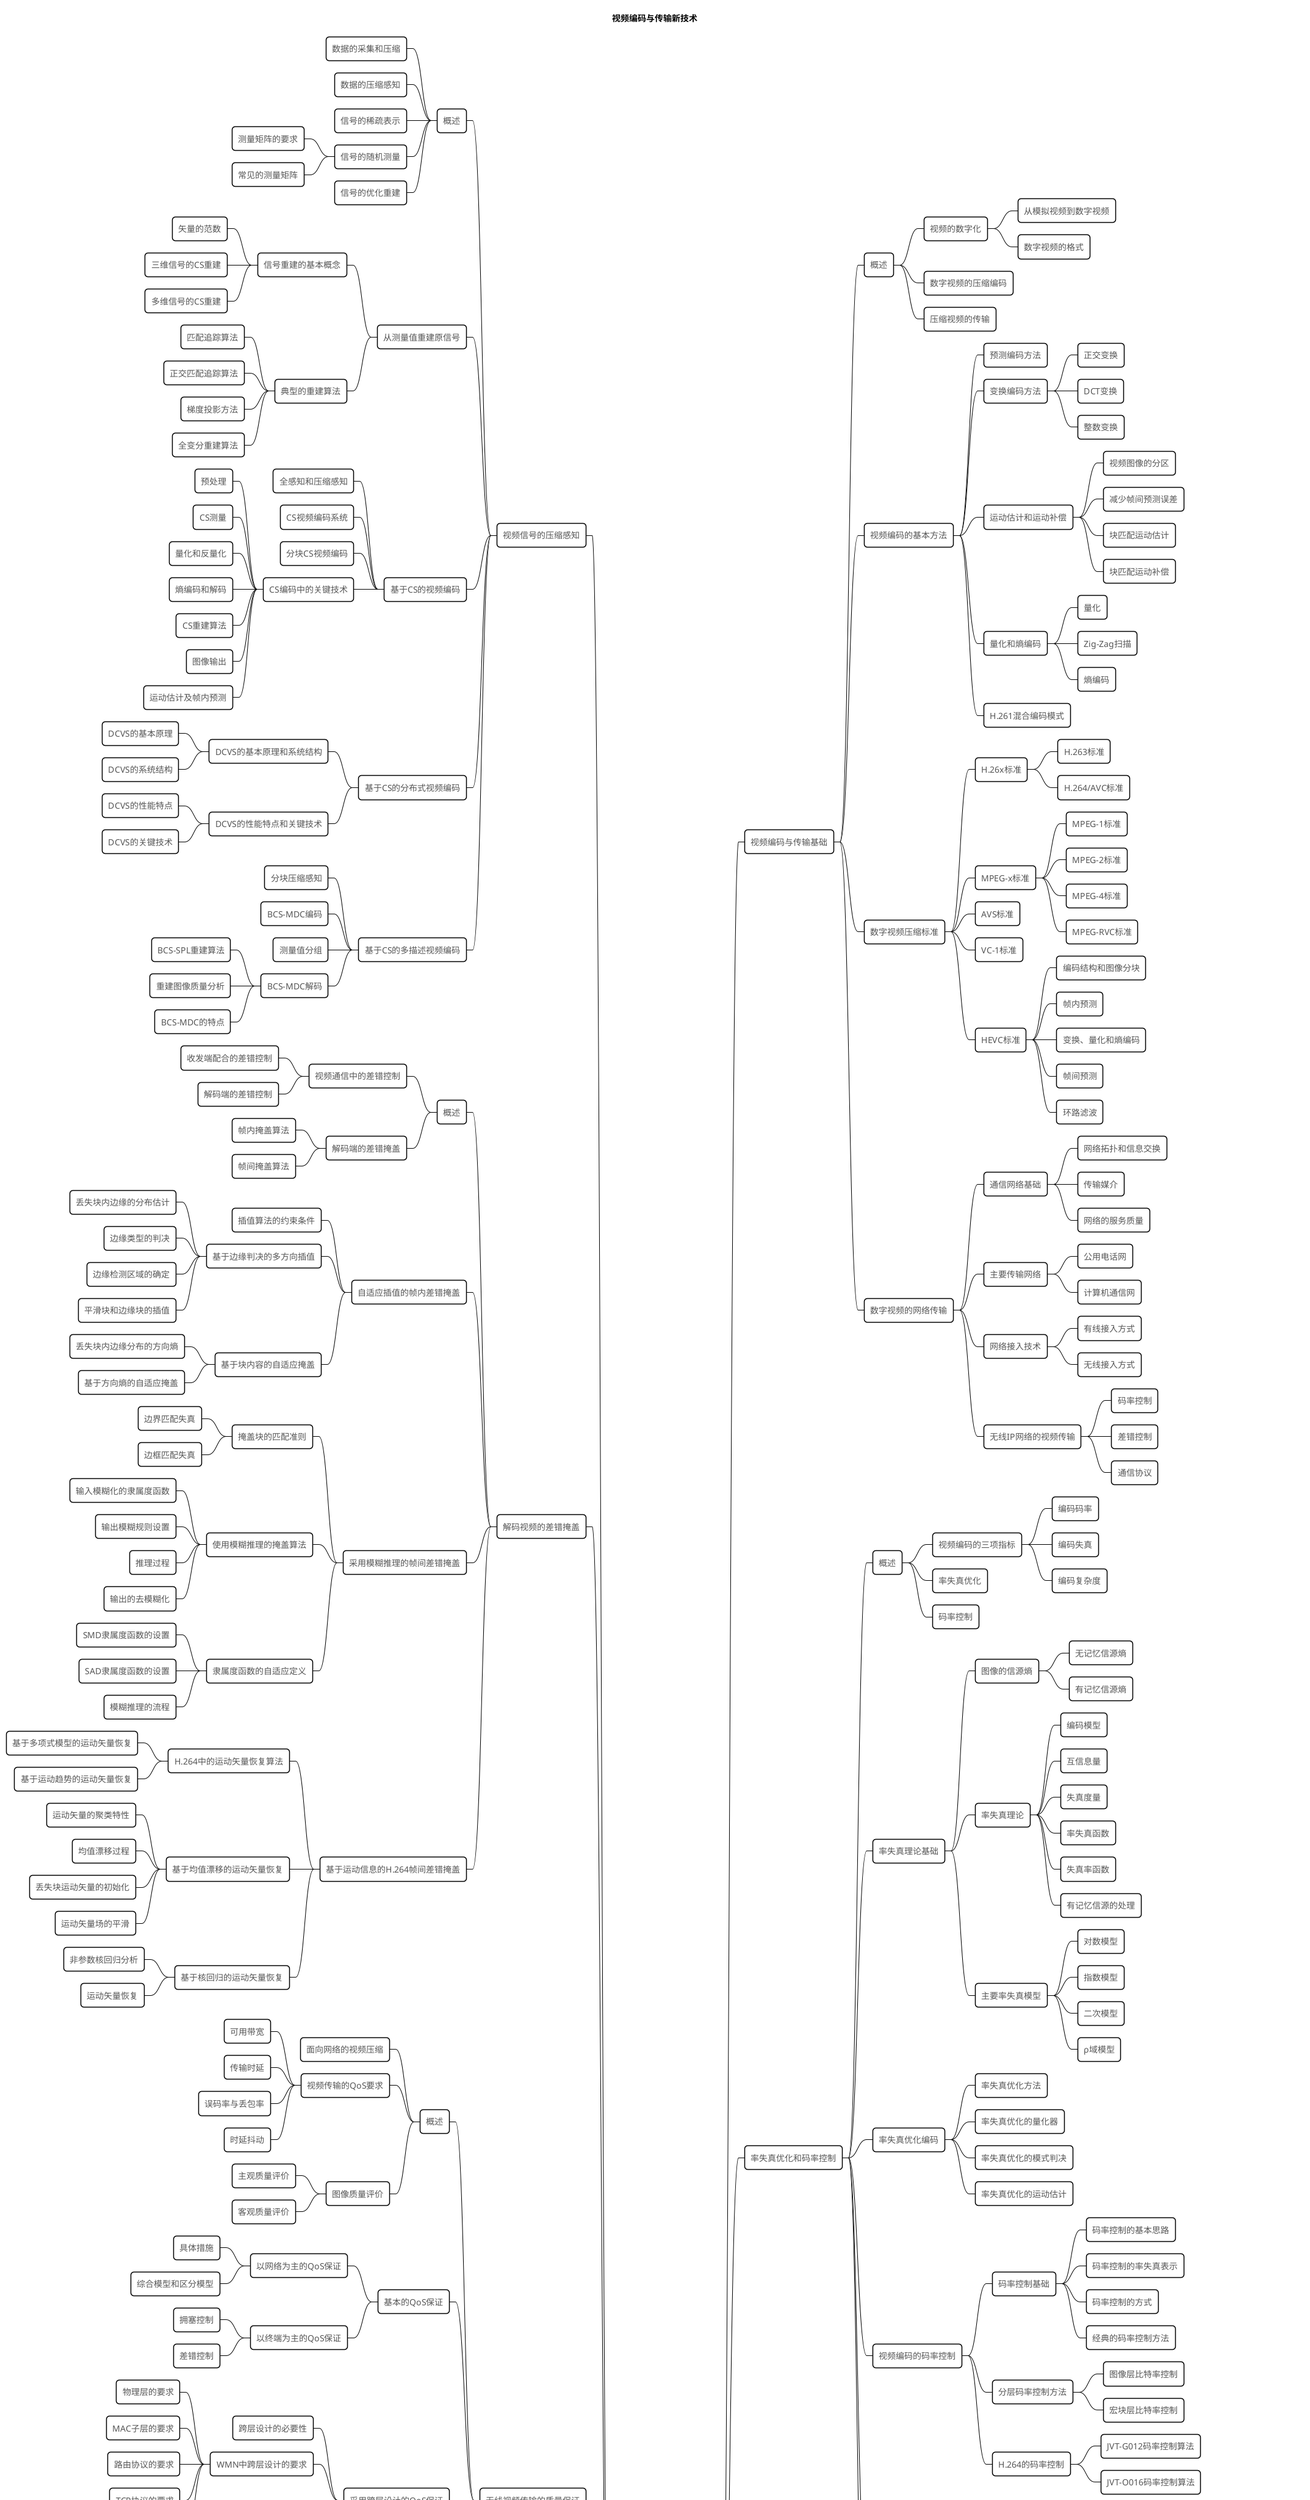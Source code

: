 

@startmindmap

' https://www.processon.com/view/5f327068e0b34d4554bbca68

<style>
mindmapDiagram {
  BackgroundColor white
  LineColor black
  RoundCorner 10
  FontColor #555
}
</style>

title 视频编码与传输新技术

* 视频编码与传输新技术

** 视频编码与传输基础
*** 概述
**** 视频的数字化
***** 从模拟视频到数字视频
***** 数字视频的格式
**** 数字视频的压缩编码
**** 压缩视频的传输
*** 视频编码的基本方法
**** 预测编码方法
**** 变换编码方法
***** 正交变换
***** DCT变换
***** 整数变换
**** 运动估计和运动补偿
***** 视频图像的分区
***** 减少帧间预测误差
***** 块匹配运动估计
***** 块匹配运动补偿
**** 量化和熵编码
***** 量化
***** Zig-Zag扫描
***** 熵编码
**** H.261混合编码模式
*** 数字视频压缩标准
**** H.26x标准
***** H.263标准
***** H.264/AVC标准
**** MPEG-x标准
***** MPEG-1标准
***** MPEG-2标准
***** MPEG-4标准
***** MPEG-RVC标准
**** AVS标准
**** VC-1标准
**** HEVC标准
***** 编码结构和图像分块
***** 帧内预测
***** 变换、量化和熵编码
***** 帧间预测
***** 环路滤波
*** 数字视频的网络传输
**** 通信网络基础
***** 网络拓扑和信息交换
***** 传输媒介
***** 网络的服务质量
**** 主要传输网络
***** 公用电话网
***** 计算机通信网
**** 网络接入技术
***** 有线接入方式
***** 无线接入方式
**** 无线IP网络的视频传输
***** 码率控制
***** 差错控制
***** 通信协议

** 率失真优化和码率控制
*** 概述
**** 视频编码的三项指标
***** 编码码率
***** 编码失真
***** 编码复杂度
**** 率失真优化
**** 码率控制
*** 率失真理论基础
**** 图像的信源熵
***** 无记忆信源熵
***** 有记忆信源熵
**** 率失真理论
***** 编码模型
***** 互信息量
***** 失真度量
***** 率失真函数
***** 失真率函数
***** 有记忆信源的处理
**** 主要率失真模型
***** 对数模型
***** 指数模型
***** 二次模型
***** ρ域模型
*** 率失真优化编码
**** 率失真优化方法
**** 率失真优化的量化器
**** 率失真优化的模式判决
**** 率失真优化的运动估计
*** 视频编码的码率控制
**** 码率控制基础
***** 码率控制的基本思路
***** 码率控制的率失真表示
***** 码率控制的方式
***** 经典的码率控制方法
**** 分层码率控制方法
***** 图像层比特率控制
***** 宏块层比特率控制
**** H.264的码率控制
***** JVT-G012码率控制算法
***** JVT-O016码率控制算法
*** 新近的码率控制
**** 半模糊的码率控制器
**** 基于HVS的码率控制
**** 平滑视频质量的码率控制
**** 基于SSIM的码率控制
***** SSIM-Qstep的线性模型
***** 基于SSIM的Qstep的最优解
*** 编码复杂度
**** 计算复杂度和视频质量
**** 对可变复杂度算法的需求
**** 可变复杂度算法
***** 独立于输入的VCA
***** 和输入有关的VCA

** 分布式视频编码
*** 概述
**** 相关信源的编码
**** Slepian-Wolf无损编码
**** Wyner-Ziv有损编码
*** 分布式视频编码的主要方法
**** 空域Wyner-Ziv方法
***** 基于Turbo码的方法
***** 基于LDPC码的方法
**** 频域Wyner-Ziv方法
***** 基于DCT的方法
***** PRISM编码方法
**** DISCUS编码方法
***** 陪集分割
***** DISCUS编码
*** Wyner-Ziv编码中的边信息估计
**** Wyner-Ziv解码框架
**** 边信息的估计
***** 直接边信息预测
***** 前向运动估计边信息预测
***** 双向运动估计边信息预测
**** 加权运动估计的边信息预测
***** 加权块匹配运动估计
***** 运动矢量处理
***** 双向时域内插边信息预测
**** MAP运动估计的边信息预测
***** 关键帧之间的MAP运动估计
***** 关键帧和量化帧之间的MAP运动估计
*** 分布式视频编码的性能
*** 几种特殊的分布式视频编码方法
**** H.264视频的分布式编码
**** 可分级DVC
**** 多视点DVC

** 可分级与多描述视频编码
*** 概述
*** 可分级视频编码
**** SVC的主要方法
**** SVC的主要特点
**** 空域可分级编码
***** 空域可分级编码的概念
***** 空域可分级编码过程
**** 质量可分级编码
**** 时域可分级编码
**** 细粒度可分级编码
***** 细粒度可分级性
***** FGS编解码过程
**** 频域可分级编码
*** 多描述视频编码
**** 多描述编码
***** 多描述编码的模型
***** 视频的多描述编码
***** 多描述编码的应用
***** 多描述编码的特点
***** 多描述编码的方法
**** 多描述编码的理论基础
***** 单高斯信源的率失真特性
***** 多描述编码的率失真特性
***** 多描述编码的冗余度
**** MDC和SVC的对比
**** 基于量化的多描述编码
***** 标量量化的多描述编码
***** 矢量量化的多描述编码
**** 基于变换的多描述编码
***** 成对相关变换
***** 成对相关变换多描述编码
*** H.264可分级编码
**** 空域SVC技术
***** 层间纹理信息预测
***** 层间运动信息预测
***** 层间残差信息预测
**** 扩展的空间可分级性
**** 时域SVC技术
**** 信噪比SVC技术
***** 粗粒度信噪比可分级
***** 细粒度信噪比可分级
***** 中粒度信噪比可分级
**** 混合SVC技术

** 多视点视频编码
*** 概述
**** 立体视觉
**** 多视点视频
***** 双目立体视频
***** 自由视点视频
**** 多视点视频的压缩编码
*** 立体视频的采集和显示
**** 立体成像的几何模型
**** 立体视频的采集
**** 立体视频的显示
***** 眼镜式3D显示技术
***** 裸眼式3D显示技术
***** 其他3D体显示技术
*** 多视点视频编码技术
**** MVC的系统框架
**** MVC的预测结构
***** Go GOP预测结构
***** 顺序视点预测结构
***** 分解式预测结构
***** 等级B帧预测结构
**** 宏块级编码技术
*** 虚拟视点合成技术
**** 基于模型的绘制方法
**** 基于图像的绘制方法
*** 多视点视频编码标准
**** MVC的技术要求和应用
***** MVC的技术要求
***** MVC的应用
**** 预测结构和码流结构
***** MVC的预测结构
***** MVC的码流结构
**** MVC的档次与级别
**** MVC的高层语法
*** 二维视频转三维技术
**** 深度图
***** 基本概念
***** 深度图的优缺点
**** 深度图的获取
***** 初始深度图获取
***** 深度图帧内增强
***** 深度图帧间去抖动
**** 深度图的编码
***** 利用纹理图像的边缘信息
***** 利用纹理图像的运动信息

left side

** 视频信号的压缩感知
*** 概述
**** 数据的采集和压缩
**** 数据的压缩感知
**** 信号的稀疏表示
**** 信号的随机测量
***** 测量矩阵的要求
***** 常见的测量矩阵
**** 信号的优化重建
*** 从测量值重建原信号
**** 信号重建的基本概念
***** 矢量的范数
***** 三维信号的CS重建
***** 多维信号的CS重建
**** 典型的重建算法
***** 匹配追踪算法
***** 正交匹配追踪算法
***** 梯度投影方法
***** 全变分重建算法
*** 基于CS的视频编码
**** 全感知和压缩感知
**** CS视频编码系统
**** 分块CS视频编码
**** CS编码中的关键技术
***** 预处理
***** CS测量
***** 量化和反量化
***** 熵编码和解码
***** CS重建算法
***** 图像输出
***** 运动估计及帧内预测
*** 基于CS的分布式视频编码
**** DCVS的基本原理和系统结构
***** DCVS的基本原理
***** DCVS的系统结构
**** DCVS的性能特点和关键技术
***** DCVS的性能特点
***** DCVS的关键技术
*** 基于CS的多描述视频编码
**** 分块压缩感知
**** BCS-MDC编码
**** 测量值分组
**** BCS-MDC解码
***** BCS-SPL重建算法
***** 重建图像质量分析
***** BCS-MDC的特点

** 解码视频的差错掩盖
*** 概述
**** 视频通信中的差错控制
***** 收发端配合的差错控制
***** 解码端的差错控制
**** 解码端的差错掩盖
***** 帧内掩盖算法
***** 帧间掩盖算法
*** 自适应插值的帧内差错掩盖
**** 插值算法的约束条件
**** 基于边缘判决的多方向插值
***** 丢失块内边缘的分布估计
***** 边缘类型的判决
***** 边缘检测区域的确定
***** 平滑块和边缘块的插值
**** 基于块内容的自适应掩盖
***** 丢失块内边缘分布的方向熵
***** 基于方向熵的自适应掩盖
*** 采用模糊推理的帧间差错掩盖
**** 掩盖块的匹配准则
***** 边界匹配失真
***** 边框匹配失真
**** 使用模糊推理的掩盖算法
***** 输入模糊化的隶属度函数
***** 输出模糊规则设置
***** 推理过程
***** 输出的去模糊化
**** 隶属度函数的自适应定义
***** SMD隶属度函数的设置
***** SAD隶属度函数的设置
***** 模糊推理的流程
*** 基于运动信息的H.264帧间差错掩盖
**** H.264中的运动矢量恢复算法
***** 基于多项式模型的运动矢量恢复
***** 基于运动趋势的运动矢量恢复
**** 基于均值漂移的运动矢量恢复
***** 运动矢量的聚类特性
***** 均值漂移过程
***** 丢失块运动矢量的初始化
***** 运动矢量场的平滑
**** 基于核回归的运动矢量恢复
***** 非参数核回归分析
***** 运动矢量恢复

** 无线视频传输的质量保证
*** 概述
**** 面向网络的视频压缩
**** 视频传输的QoS要求
***** 可用带宽
***** 传输时延
***** 误码率与丢包率
***** 时延抖动
**** 图像质量评价
***** 主观质量评价
***** 客观质量评价
*** 基本的QoS保证
**** 以网络为主的QoS保证
***** 具体措施
***** 综合模型和区分模型
**** 以终端为主的QoS保证
***** 拥塞控制
***** 差错控制
*** 采用跨层设计的QoS保证
**** 跨层设计的必要性
**** WMN中跨层设计的要求
***** 物理层的要求
***** MAC子层的要求
***** 路由协议的要求
***** TCP协议的要求
***** 多媒体业务的要求
**** 跨层设计方法及优化
***** 跨层设计的主要方法
***** 跨层设计的优化方法
*** 无线Mesh网络简介
**** 无线Mesh网络的类型
***** 骨干型
***** 客户型
***** 混合型
**** 无线Mesh网络的特点
**** 无线Mesh网络的标准
**** 无线Mesh网络的QoS
*** WMN中的QoS模型
**** QoS保证的框架模型
***** INSIGNIA框架
***** FQMM模型
***** SWAN模型
**** WMN多跳链路的干扰模型
**** 丢包模型

** 监控视频的智能分析
*** 概述
**** 视频监控
**** 智能视频分析
***** IVS的主要功能
***** IVS的技术难点
**** 视频分析的关键技术
***** 运动目标的检测
***** 运动目标的跟踪
***** 目标行为的分析
***** 多摄像机协同跟踪
**** 主要应用领域
***** 交通运输领域
***** 银行金融领域
***** 公共安全领域
***** 小区家庭领域
*** 运动目标检测技术
**** 背景减除方法
***** 背景减除
***** 背景更新
**** 帧间差方法
**** 混合高斯模型（GMM）方法
***** 背景的统计模型
***** 建模和更新过程
**** 光流场方法
*** 运动目标跟踪技术
**** 卡尔曼滤波方法
***** 卡尔曼滤波原理
***** 卡尔曼滤波的跟踪算法
**** 均值漂移方法
***** 无参密度估计
***** 多维核函数
***** 多维无参密度估计
***** 均值漂移向量
***** 均值漂移目标跟踪
*** 目标行为分析技术
**** 行为特征的选择与表示
***** 行为特征的选择
***** 行为特征的表示
**** 人体行为识别
***** 模板匹配方法
***** 概率网络方法
**** 人体行为描述
**** 行为分析的应用
***** 基于贝叶斯网络的异常行为检测
***** 行为分析举例
*** 多摄像机协同技术
**** 应用需求和技术难点
***** 应用需求
***** 技术难点
**** 目标特征的提取
***** 目标的色度特征
***** 色度特征的相似度
**** 目标轨迹的提取和交接
***** 运动目标的轨迹
***** 轨迹的提取
***** 相邻视域的轨迹交接
***** 交叠视域的轨迹交接
***** 间隔视域的轨迹交接

** 超分辨率图像重建
*** 概述
**** 图像的空间分辨率
**** 超分辨率重建基础
**** 图像的降质模型
**** 超分辨率重建的应用
**** 反问题的正则化求解
***** 正则化方法求解
***** 正则化参数的影响
**** 超分辨率重建的主要方法
*** 基于插值的超分辨率方法
**** 最近邻插值
**** 双线性插值
**** 双立方插值
**** 核回归插值
***** 一维核回归
***** 二维核回归
***** 自适应核回归
*** 基于重建的超分辨率方法
**** 凸集投影（POCS）方法
***** POCS基本原理
***** POCS的约束凸集
**** 最大后验概率（MAP）方法
***** 最大后验概率估计
***** 基于MAP的超分辨率重建
**** 迭代反向投影（IBP）方法
*** 基于学习的超分辨率方法
**** 邻域嵌入的方法
***** 流形学习
***** 建立训练集
***** NE重建
**** 非局部滤波的方法
***** 非局部相似性
***** 非局部滤波处理
**** 基于样例的方法
***** 建立训练集
***** SR算法
***** 马尔可夫网络
**** 基于稀疏表示的方法
***** 稀疏表示和重建原理
***** 超完备字典的建立
***** 超分辨率重建
*** 视频序列的超分辨率重建
**** 视频图像的降质模型
***** 一般视频的降质
***** 压缩视频降质模型
**** 视频图像的超分辨率重建
***** 视频的帧间配准
**** 运动信息的获得
***** 贝叶斯运动估计
***** 局部最优的光流场运动估计
***** 分级块匹配运动估计
**** 窄量化集约束的投影超分辨率重建
***** 窄量化约束集
***** DCT系数的HVS加权
***** 投影迭代

@endmindmap